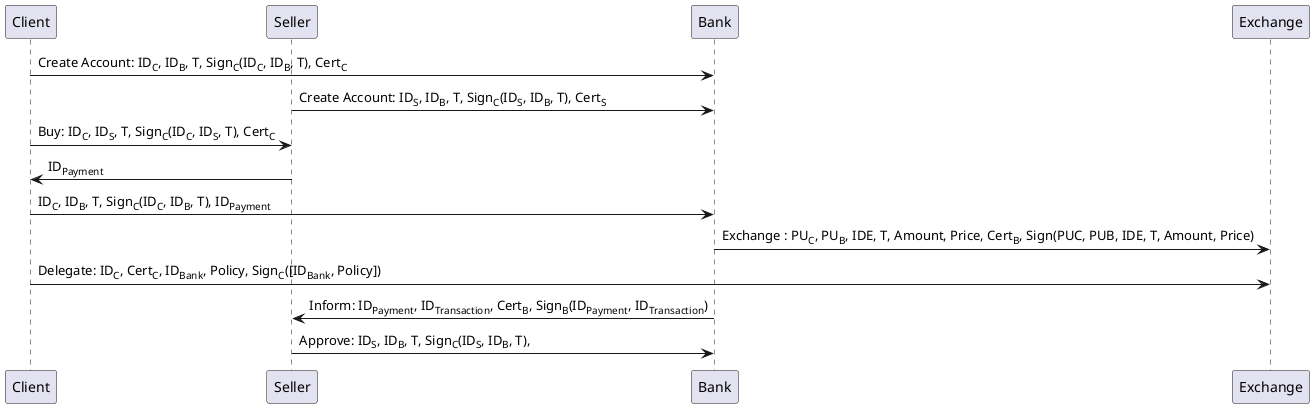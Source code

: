 @startuml

participant Client
participant Seller
participant Bank
participant Exchange

Client -> Bank : Create Account: ID<sub>C</sub>, ID<sub>B</sub>, T, Sign<sub>C</sub>(ID<sub>C</sub>, ID<sub>B</sub>, T), Cert<sub>C</sub>
Seller -> Bank : Create Account: ID<sub>S</sub>, ID<sub>B</sub>, T, Sign<sub>C</sub>(ID<sub>S</sub>, ID<sub>B</sub>, T), Cert<sub>S</sub>

Client -> Seller : Buy: ID<sub>C</sub>, ID<sub>S</sub>, T, Sign<sub>C</sub>(ID<sub>C</sub>, ID<sub>S</sub>, T), Cert<sub>C</sub>
Seller -> Client : ID<sub>Payment</sub>

Client -> Bank : ID<sub>C</sub>, ID<sub>B</sub>, T, Sign<sub>C</sub>(ID<sub>C</sub>, ID<sub>B</sub>, T), ID<sub>Payment</sub>
Bank -> Exchange : Exchange : PU<sub>C</sub>, PU<sub>B</sub>, IDE, T, Amount, Price, Cert<sub>B</sub>, Sign(PUC, PUB, IDE, T, Amount, Price)
Client -> Exchange: Delegate: ID<sub>C</sub>, Cert<sub>C</sub>, ID<sub>Bank</sub>, Policy, Sign<sub>C</sub>([ID<sub>Bank</sub>, Policy])

Bank -> Seller : Inform: ID<sub>Payment</sub>, ID<sub>Transaction</sub>, Cert<sub>B</sub>, Sign<sub>B</sub>(ID<sub>Payment</sub>, ID<sub>Transaction</sub>)
Seller -> Bank : Approve: ID<sub>S</sub>, ID<sub>B</sub>, T, Sign<sub>C</sub>(ID<sub>S</sub>, ID<sub>B</sub>, T),

@enduml